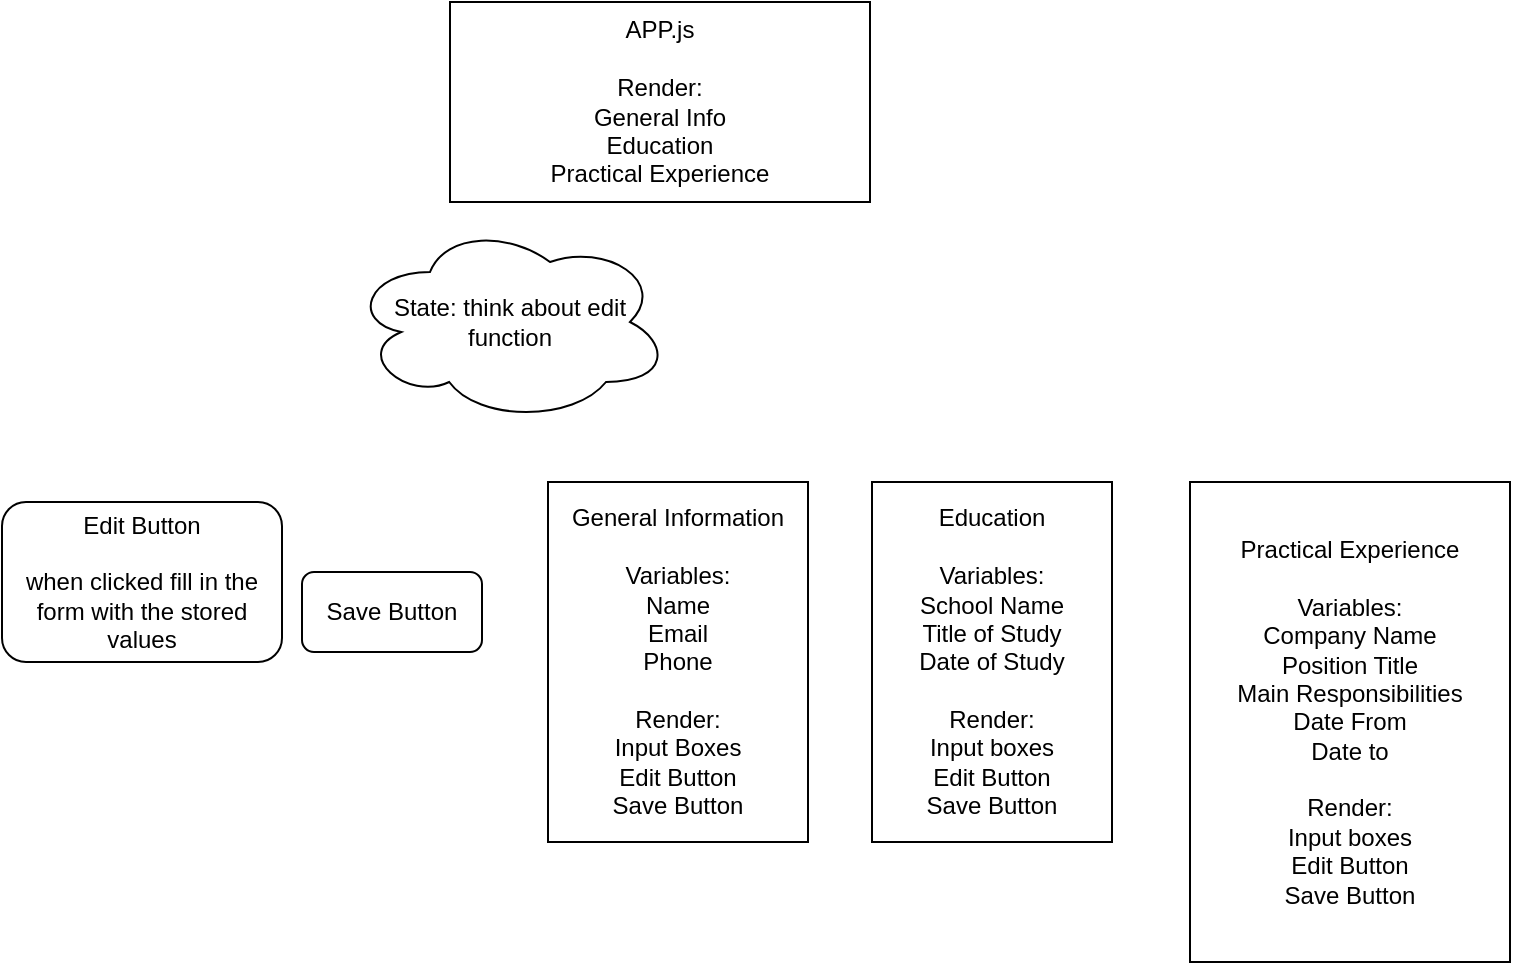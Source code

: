<mxfile version="22.1.7" type="device">
  <diagram name="Page-1" id="v8D3dec0jV0c4B8lEs-R">
    <mxGraphModel dx="943" dy="614" grid="1" gridSize="10" guides="1" tooltips="1" connect="1" arrows="1" fold="1" page="1" pageScale="1" pageWidth="827" pageHeight="1169" math="0" shadow="0">
      <root>
        <mxCell id="0" />
        <mxCell id="1" parent="0" />
        <mxCell id="4ZSdloqYiCIsZU4gAhAX-1" value="APP.js&lt;br&gt;&lt;br&gt;Render:&lt;br&gt;General Info&lt;br&gt;Education&lt;br&gt;Practical Experience" style="rounded=0;whiteSpace=wrap;html=1;" vertex="1" parent="1">
          <mxGeometry x="280" y="30" width="210" height="100" as="geometry" />
        </mxCell>
        <mxCell id="4ZSdloqYiCIsZU4gAhAX-2" value="Education&lt;br&gt;&lt;br&gt;Variables:&lt;br&gt;School Name&lt;br&gt;Title of Study&lt;br&gt;Date of Study&lt;br&gt;&lt;br&gt;Render:&lt;br&gt;Input boxes&lt;br&gt;Edit Button&lt;br&gt;Save Button" style="rounded=0;whiteSpace=wrap;html=1;" vertex="1" parent="1">
          <mxGeometry x="491" y="270" width="120" height="180" as="geometry" />
        </mxCell>
        <mxCell id="4ZSdloqYiCIsZU4gAhAX-3" value="Practical Experience&lt;br&gt;&lt;br&gt;Variables:&lt;br&gt;Company Name&lt;br&gt;Position Title&lt;br&gt;Main Responsibilities&lt;br&gt;Date From&lt;br&gt;Date to&lt;br&gt;&lt;br&gt;Render:&lt;br style=&quot;border-color: var(--border-color);&quot;&gt;Input boxes&lt;br style=&quot;border-color: var(--border-color);&quot;&gt;Edit Button&lt;br style=&quot;border-color: var(--border-color);&quot;&gt;Save Button" style="rounded=0;whiteSpace=wrap;html=1;" vertex="1" parent="1">
          <mxGeometry x="650" y="270" width="160" height="240" as="geometry" />
        </mxCell>
        <mxCell id="4ZSdloqYiCIsZU4gAhAX-4" value="General Information&lt;br&gt;&lt;br&gt;Variables:&lt;br&gt;Name&lt;br&gt;Email&lt;br&gt;Phone&lt;br&gt;&lt;br&gt;Render:&lt;br&gt;Input Boxes&lt;br&gt;Edit Button&lt;br&gt;Save Button" style="rounded=0;whiteSpace=wrap;html=1;" vertex="1" parent="1">
          <mxGeometry x="329" y="270" width="130" height="180" as="geometry" />
        </mxCell>
        <mxCell id="4ZSdloqYiCIsZU4gAhAX-7" value="Edit Button&lt;br&gt;&lt;br&gt;when clicked fill in the form with the stored values" style="rounded=1;whiteSpace=wrap;html=1;" vertex="1" parent="1">
          <mxGeometry x="56" y="280" width="140" height="80" as="geometry" />
        </mxCell>
        <mxCell id="4ZSdloqYiCIsZU4gAhAX-8" value="Save Button" style="rounded=1;whiteSpace=wrap;html=1;" vertex="1" parent="1">
          <mxGeometry x="206" y="315" width="90" height="40" as="geometry" />
        </mxCell>
        <mxCell id="4ZSdloqYiCIsZU4gAhAX-9" value="State: think about edit function" style="ellipse;shape=cloud;whiteSpace=wrap;html=1;" vertex="1" parent="1">
          <mxGeometry x="230" y="140" width="160" height="100" as="geometry" />
        </mxCell>
      </root>
    </mxGraphModel>
  </diagram>
</mxfile>
